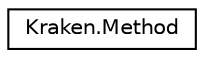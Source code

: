 digraph "Graphical Class Hierarchy"
{
 // LATEX_PDF_SIZE
  edge [fontname="Helvetica",fontsize="10",labelfontname="Helvetica",labelfontsize="10"];
  node [fontname="Helvetica",fontsize="10",shape=record];
  rankdir="LR";
  Node0 [label="Kraken.Method",height=0.2,width=0.4,color="black", fillcolor="white", style="filled",URL="$class_kraken_1_1_method.html",tooltip="Deposit Method"];
}
